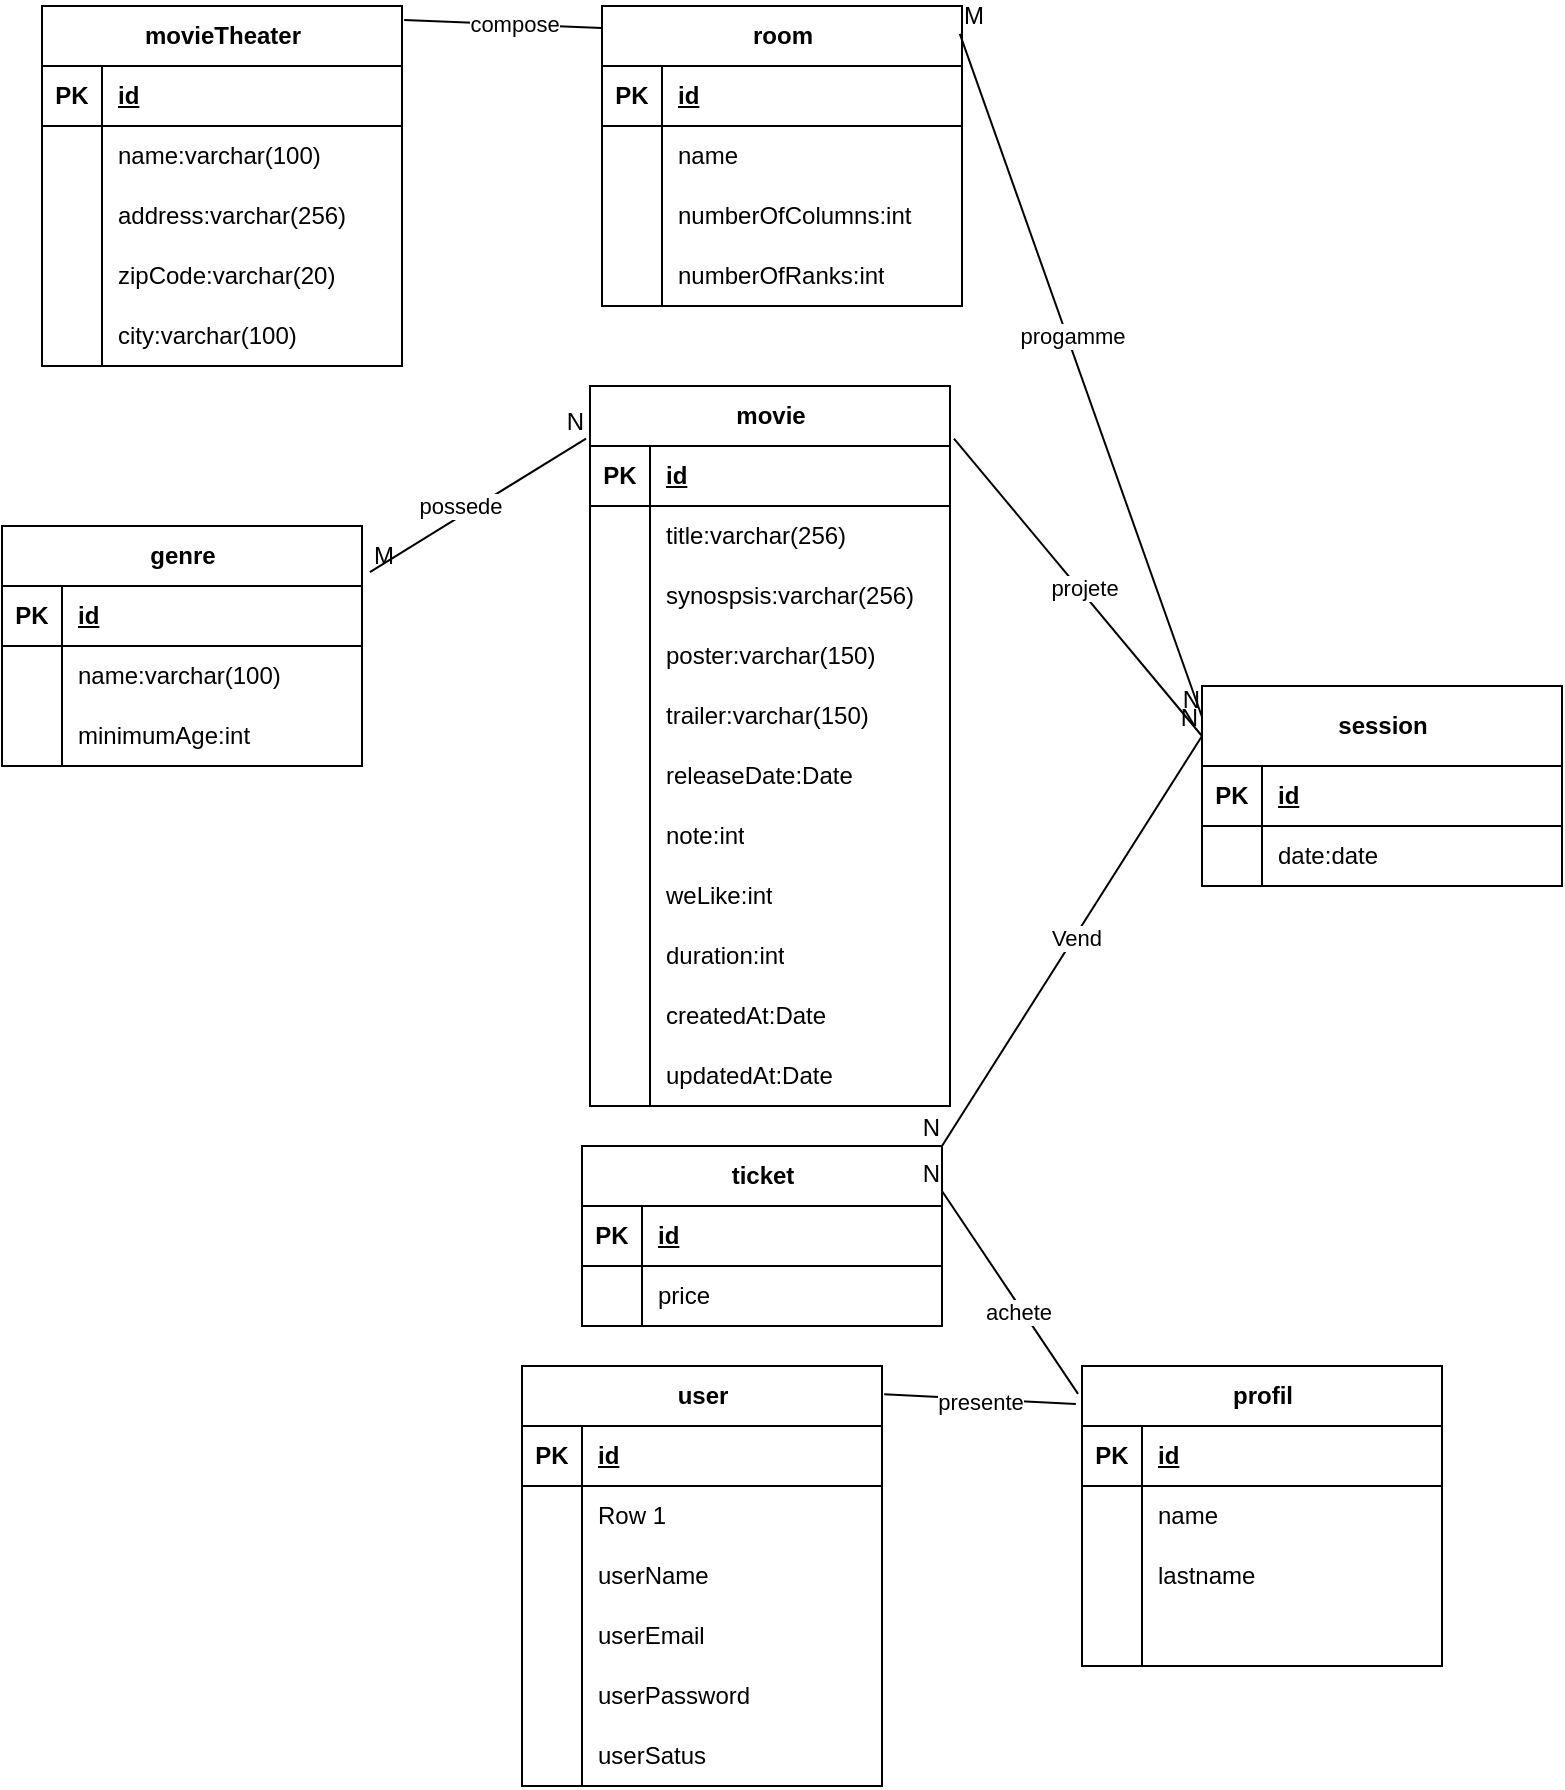 <mxfile version="26.1.1">
  <diagram name="Page-1" id="TmWIu_iMLcx2jG5zVxqu">
    <mxGraphModel dx="1434" dy="746" grid="1" gridSize="10" guides="1" tooltips="1" connect="1" arrows="1" fold="1" page="1" pageScale="1" pageWidth="827" pageHeight="1169" math="0" shadow="0">
      <root>
        <mxCell id="0" />
        <mxCell id="1" parent="0" />
        <mxCell id="Eovo6TeuMwgqBrmvmddt-1" value="movieTheater" style="shape=table;startSize=30;container=1;collapsible=1;childLayout=tableLayout;fixedRows=1;rowLines=0;fontStyle=1;align=center;resizeLast=1;html=1;" parent="1" vertex="1">
          <mxGeometry x="40" y="40" width="180" height="180" as="geometry" />
        </mxCell>
        <mxCell id="Eovo6TeuMwgqBrmvmddt-2" value="" style="shape=tableRow;horizontal=0;startSize=0;swimlaneHead=0;swimlaneBody=0;fillColor=none;collapsible=0;dropTarget=0;points=[[0,0.5],[1,0.5]];portConstraint=eastwest;top=0;left=0;right=0;bottom=1;" parent="Eovo6TeuMwgqBrmvmddt-1" vertex="1">
          <mxGeometry y="30" width="180" height="30" as="geometry" />
        </mxCell>
        <mxCell id="Eovo6TeuMwgqBrmvmddt-3" value="PK" style="shape=partialRectangle;connectable=0;fillColor=none;top=0;left=0;bottom=0;right=0;fontStyle=1;overflow=hidden;whiteSpace=wrap;html=1;" parent="Eovo6TeuMwgqBrmvmddt-2" vertex="1">
          <mxGeometry width="30" height="30" as="geometry">
            <mxRectangle width="30" height="30" as="alternateBounds" />
          </mxGeometry>
        </mxCell>
        <mxCell id="Eovo6TeuMwgqBrmvmddt-4" value="id" style="shape=partialRectangle;connectable=0;fillColor=none;top=0;left=0;bottom=0;right=0;align=left;spacingLeft=6;fontStyle=5;overflow=hidden;whiteSpace=wrap;html=1;" parent="Eovo6TeuMwgqBrmvmddt-2" vertex="1">
          <mxGeometry x="30" width="150" height="30" as="geometry">
            <mxRectangle width="150" height="30" as="alternateBounds" />
          </mxGeometry>
        </mxCell>
        <mxCell id="Eovo6TeuMwgqBrmvmddt-5" value="" style="shape=tableRow;horizontal=0;startSize=0;swimlaneHead=0;swimlaneBody=0;fillColor=none;collapsible=0;dropTarget=0;points=[[0,0.5],[1,0.5]];portConstraint=eastwest;top=0;left=0;right=0;bottom=0;" parent="Eovo6TeuMwgqBrmvmddt-1" vertex="1">
          <mxGeometry y="60" width="180" height="30" as="geometry" />
        </mxCell>
        <mxCell id="Eovo6TeuMwgqBrmvmddt-6" value="" style="shape=partialRectangle;connectable=0;fillColor=none;top=0;left=0;bottom=0;right=0;editable=1;overflow=hidden;whiteSpace=wrap;html=1;" parent="Eovo6TeuMwgqBrmvmddt-5" vertex="1">
          <mxGeometry width="30" height="30" as="geometry">
            <mxRectangle width="30" height="30" as="alternateBounds" />
          </mxGeometry>
        </mxCell>
        <mxCell id="Eovo6TeuMwgqBrmvmddt-7" value="name:varchar(100)" style="shape=partialRectangle;connectable=0;fillColor=none;top=0;left=0;bottom=0;right=0;align=left;spacingLeft=6;overflow=hidden;whiteSpace=wrap;html=1;" parent="Eovo6TeuMwgqBrmvmddt-5" vertex="1">
          <mxGeometry x="30" width="150" height="30" as="geometry">
            <mxRectangle width="150" height="30" as="alternateBounds" />
          </mxGeometry>
        </mxCell>
        <mxCell id="Eovo6TeuMwgqBrmvmddt-8" value="" style="shape=tableRow;horizontal=0;startSize=0;swimlaneHead=0;swimlaneBody=0;fillColor=none;collapsible=0;dropTarget=0;points=[[0,0.5],[1,0.5]];portConstraint=eastwest;top=0;left=0;right=0;bottom=0;" parent="Eovo6TeuMwgqBrmvmddt-1" vertex="1">
          <mxGeometry y="90" width="180" height="30" as="geometry" />
        </mxCell>
        <mxCell id="Eovo6TeuMwgqBrmvmddt-9" value="" style="shape=partialRectangle;connectable=0;fillColor=none;top=0;left=0;bottom=0;right=0;editable=1;overflow=hidden;whiteSpace=wrap;html=1;" parent="Eovo6TeuMwgqBrmvmddt-8" vertex="1">
          <mxGeometry width="30" height="30" as="geometry">
            <mxRectangle width="30" height="30" as="alternateBounds" />
          </mxGeometry>
        </mxCell>
        <mxCell id="Eovo6TeuMwgqBrmvmddt-10" value="address:varchar(256)" style="shape=partialRectangle;connectable=0;fillColor=none;top=0;left=0;bottom=0;right=0;align=left;spacingLeft=6;overflow=hidden;whiteSpace=wrap;html=1;" parent="Eovo6TeuMwgqBrmvmddt-8" vertex="1">
          <mxGeometry x="30" width="150" height="30" as="geometry">
            <mxRectangle width="150" height="30" as="alternateBounds" />
          </mxGeometry>
        </mxCell>
        <mxCell id="Eovo6TeuMwgqBrmvmddt-11" value="" style="shape=tableRow;horizontal=0;startSize=0;swimlaneHead=0;swimlaneBody=0;fillColor=none;collapsible=0;dropTarget=0;points=[[0,0.5],[1,0.5]];portConstraint=eastwest;top=0;left=0;right=0;bottom=0;" parent="Eovo6TeuMwgqBrmvmddt-1" vertex="1">
          <mxGeometry y="120" width="180" height="30" as="geometry" />
        </mxCell>
        <mxCell id="Eovo6TeuMwgqBrmvmddt-12" value="" style="shape=partialRectangle;connectable=0;fillColor=none;top=0;left=0;bottom=0;right=0;editable=1;overflow=hidden;whiteSpace=wrap;html=1;" parent="Eovo6TeuMwgqBrmvmddt-11" vertex="1">
          <mxGeometry width="30" height="30" as="geometry">
            <mxRectangle width="30" height="30" as="alternateBounds" />
          </mxGeometry>
        </mxCell>
        <mxCell id="Eovo6TeuMwgqBrmvmddt-13" value="zipCode:varchar(20)" style="shape=partialRectangle;connectable=0;fillColor=none;top=0;left=0;bottom=0;right=0;align=left;spacingLeft=6;overflow=hidden;whiteSpace=wrap;html=1;" parent="Eovo6TeuMwgqBrmvmddt-11" vertex="1">
          <mxGeometry x="30" width="150" height="30" as="geometry">
            <mxRectangle width="150" height="30" as="alternateBounds" />
          </mxGeometry>
        </mxCell>
        <mxCell id="Eovo6TeuMwgqBrmvmddt-14" style="shape=tableRow;horizontal=0;startSize=0;swimlaneHead=0;swimlaneBody=0;fillColor=none;collapsible=0;dropTarget=0;points=[[0,0.5],[1,0.5]];portConstraint=eastwest;top=0;left=0;right=0;bottom=0;" parent="Eovo6TeuMwgqBrmvmddt-1" vertex="1">
          <mxGeometry y="150" width="180" height="30" as="geometry" />
        </mxCell>
        <mxCell id="Eovo6TeuMwgqBrmvmddt-15" style="shape=partialRectangle;connectable=0;fillColor=none;top=0;left=0;bottom=0;right=0;editable=1;overflow=hidden;whiteSpace=wrap;html=1;" parent="Eovo6TeuMwgqBrmvmddt-14" vertex="1">
          <mxGeometry width="30" height="30" as="geometry">
            <mxRectangle width="30" height="30" as="alternateBounds" />
          </mxGeometry>
        </mxCell>
        <mxCell id="Eovo6TeuMwgqBrmvmddt-16" value="city:varchar(100)" style="shape=partialRectangle;connectable=0;fillColor=none;top=0;left=0;bottom=0;right=0;align=left;spacingLeft=6;overflow=hidden;whiteSpace=wrap;html=1;" parent="Eovo6TeuMwgqBrmvmddt-14" vertex="1">
          <mxGeometry x="30" width="150" height="30" as="geometry">
            <mxRectangle width="150" height="30" as="alternateBounds" />
          </mxGeometry>
        </mxCell>
        <mxCell id="Eovo6TeuMwgqBrmvmddt-17" value="room" style="shape=table;startSize=30;container=1;collapsible=1;childLayout=tableLayout;fixedRows=1;rowLines=0;fontStyle=1;align=center;resizeLast=1;html=1;" parent="1" vertex="1">
          <mxGeometry x="320" y="40" width="180" height="150" as="geometry" />
        </mxCell>
        <mxCell id="Eovo6TeuMwgqBrmvmddt-18" value="" style="shape=tableRow;horizontal=0;startSize=0;swimlaneHead=0;swimlaneBody=0;fillColor=none;collapsible=0;dropTarget=0;points=[[0,0.5],[1,0.5]];portConstraint=eastwest;top=0;left=0;right=0;bottom=1;" parent="Eovo6TeuMwgqBrmvmddt-17" vertex="1">
          <mxGeometry y="30" width="180" height="30" as="geometry" />
        </mxCell>
        <mxCell id="Eovo6TeuMwgqBrmvmddt-19" value="PK" style="shape=partialRectangle;connectable=0;fillColor=none;top=0;left=0;bottom=0;right=0;fontStyle=1;overflow=hidden;whiteSpace=wrap;html=1;" parent="Eovo6TeuMwgqBrmvmddt-18" vertex="1">
          <mxGeometry width="30" height="30" as="geometry">
            <mxRectangle width="30" height="30" as="alternateBounds" />
          </mxGeometry>
        </mxCell>
        <mxCell id="Eovo6TeuMwgqBrmvmddt-20" value="id" style="shape=partialRectangle;connectable=0;fillColor=none;top=0;left=0;bottom=0;right=0;align=left;spacingLeft=6;fontStyle=5;overflow=hidden;whiteSpace=wrap;html=1;" parent="Eovo6TeuMwgqBrmvmddt-18" vertex="1">
          <mxGeometry x="30" width="150" height="30" as="geometry">
            <mxRectangle width="150" height="30" as="alternateBounds" />
          </mxGeometry>
        </mxCell>
        <mxCell id="Eovo6TeuMwgqBrmvmddt-21" value="" style="shape=tableRow;horizontal=0;startSize=0;swimlaneHead=0;swimlaneBody=0;fillColor=none;collapsible=0;dropTarget=0;points=[[0,0.5],[1,0.5]];portConstraint=eastwest;top=0;left=0;right=0;bottom=0;" parent="Eovo6TeuMwgqBrmvmddt-17" vertex="1">
          <mxGeometry y="60" width="180" height="30" as="geometry" />
        </mxCell>
        <mxCell id="Eovo6TeuMwgqBrmvmddt-22" value="" style="shape=partialRectangle;connectable=0;fillColor=none;top=0;left=0;bottom=0;right=0;editable=1;overflow=hidden;whiteSpace=wrap;html=1;" parent="Eovo6TeuMwgqBrmvmddt-21" vertex="1">
          <mxGeometry width="30" height="30" as="geometry">
            <mxRectangle width="30" height="30" as="alternateBounds" />
          </mxGeometry>
        </mxCell>
        <mxCell id="Eovo6TeuMwgqBrmvmddt-23" value="name" style="shape=partialRectangle;connectable=0;fillColor=none;top=0;left=0;bottom=0;right=0;align=left;spacingLeft=6;overflow=hidden;whiteSpace=wrap;html=1;" parent="Eovo6TeuMwgqBrmvmddt-21" vertex="1">
          <mxGeometry x="30" width="150" height="30" as="geometry">
            <mxRectangle width="150" height="30" as="alternateBounds" />
          </mxGeometry>
        </mxCell>
        <mxCell id="Eovo6TeuMwgqBrmvmddt-24" value="" style="shape=tableRow;horizontal=0;startSize=0;swimlaneHead=0;swimlaneBody=0;fillColor=none;collapsible=0;dropTarget=0;points=[[0,0.5],[1,0.5]];portConstraint=eastwest;top=0;left=0;right=0;bottom=0;" parent="Eovo6TeuMwgqBrmvmddt-17" vertex="1">
          <mxGeometry y="90" width="180" height="30" as="geometry" />
        </mxCell>
        <mxCell id="Eovo6TeuMwgqBrmvmddt-25" value="" style="shape=partialRectangle;connectable=0;fillColor=none;top=0;left=0;bottom=0;right=0;editable=1;overflow=hidden;whiteSpace=wrap;html=1;" parent="Eovo6TeuMwgqBrmvmddt-24" vertex="1">
          <mxGeometry width="30" height="30" as="geometry">
            <mxRectangle width="30" height="30" as="alternateBounds" />
          </mxGeometry>
        </mxCell>
        <mxCell id="Eovo6TeuMwgqBrmvmddt-26" value="numberOfColumns:int" style="shape=partialRectangle;connectable=0;fillColor=none;top=0;left=0;bottom=0;right=0;align=left;spacingLeft=6;overflow=hidden;whiteSpace=wrap;html=1;" parent="Eovo6TeuMwgqBrmvmddt-24" vertex="1">
          <mxGeometry x="30" width="150" height="30" as="geometry">
            <mxRectangle width="150" height="30" as="alternateBounds" />
          </mxGeometry>
        </mxCell>
        <mxCell id="Eovo6TeuMwgqBrmvmddt-27" value="" style="shape=tableRow;horizontal=0;startSize=0;swimlaneHead=0;swimlaneBody=0;fillColor=none;collapsible=0;dropTarget=0;points=[[0,0.5],[1,0.5]];portConstraint=eastwest;top=0;left=0;right=0;bottom=0;" parent="Eovo6TeuMwgqBrmvmddt-17" vertex="1">
          <mxGeometry y="120" width="180" height="30" as="geometry" />
        </mxCell>
        <mxCell id="Eovo6TeuMwgqBrmvmddt-28" value="" style="shape=partialRectangle;connectable=0;fillColor=none;top=0;left=0;bottom=0;right=0;editable=1;overflow=hidden;whiteSpace=wrap;html=1;" parent="Eovo6TeuMwgqBrmvmddt-27" vertex="1">
          <mxGeometry width="30" height="30" as="geometry">
            <mxRectangle width="30" height="30" as="alternateBounds" />
          </mxGeometry>
        </mxCell>
        <mxCell id="Eovo6TeuMwgqBrmvmddt-29" value="numberOfRanks:int" style="shape=partialRectangle;connectable=0;fillColor=none;top=0;left=0;bottom=0;right=0;align=left;spacingLeft=6;overflow=hidden;whiteSpace=wrap;html=1;" parent="Eovo6TeuMwgqBrmvmddt-27" vertex="1">
          <mxGeometry x="30" width="150" height="30" as="geometry">
            <mxRectangle width="150" height="30" as="alternateBounds" />
          </mxGeometry>
        </mxCell>
        <mxCell id="Eovo6TeuMwgqBrmvmddt-30" value="" style="endArrow=none;html=1;rounded=0;exitX=1.006;exitY=0.039;exitDx=0;exitDy=0;exitPerimeter=0;entryX=0;entryY=0.073;entryDx=0;entryDy=0;entryPerimeter=0;" parent="1" source="Eovo6TeuMwgqBrmvmddt-1" target="Eovo6TeuMwgqBrmvmddt-17" edge="1">
          <mxGeometry relative="1" as="geometry">
            <mxPoint x="260" y="110" as="sourcePoint" />
            <mxPoint x="420" y="110" as="targetPoint" />
          </mxGeometry>
        </mxCell>
        <mxCell id="Eovo6TeuMwgqBrmvmddt-104" value="compose" style="edgeLabel;html=1;align=center;verticalAlign=middle;resizable=0;points=[];" parent="Eovo6TeuMwgqBrmvmddt-30" vertex="1" connectable="0">
          <mxGeometry x="0.11" relative="1" as="geometry">
            <mxPoint as="offset" />
          </mxGeometry>
        </mxCell>
        <mxCell id="Eovo6TeuMwgqBrmvmddt-31" value="session" style="shape=table;startSize=40;container=1;collapsible=1;childLayout=tableLayout;fixedRows=1;rowLines=0;fontStyle=1;align=center;resizeLast=1;html=1;" parent="1" vertex="1">
          <mxGeometry x="620" y="380" width="180" height="100" as="geometry" />
        </mxCell>
        <mxCell id="Eovo6TeuMwgqBrmvmddt-32" value="" style="shape=tableRow;horizontal=0;startSize=0;swimlaneHead=0;swimlaneBody=0;fillColor=none;collapsible=0;dropTarget=0;points=[[0,0.5],[1,0.5]];portConstraint=eastwest;top=0;left=0;right=0;bottom=1;" parent="Eovo6TeuMwgqBrmvmddt-31" vertex="1">
          <mxGeometry y="40" width="180" height="30" as="geometry" />
        </mxCell>
        <mxCell id="Eovo6TeuMwgqBrmvmddt-33" value="PK" style="shape=partialRectangle;connectable=0;fillColor=none;top=0;left=0;bottom=0;right=0;fontStyle=1;overflow=hidden;whiteSpace=wrap;html=1;" parent="Eovo6TeuMwgqBrmvmddt-32" vertex="1">
          <mxGeometry width="30" height="30" as="geometry">
            <mxRectangle width="30" height="30" as="alternateBounds" />
          </mxGeometry>
        </mxCell>
        <mxCell id="Eovo6TeuMwgqBrmvmddt-34" value="id" style="shape=partialRectangle;connectable=0;fillColor=none;top=0;left=0;bottom=0;right=0;align=left;spacingLeft=6;fontStyle=5;overflow=hidden;whiteSpace=wrap;html=1;" parent="Eovo6TeuMwgqBrmvmddt-32" vertex="1">
          <mxGeometry x="30" width="150" height="30" as="geometry">
            <mxRectangle width="150" height="30" as="alternateBounds" />
          </mxGeometry>
        </mxCell>
        <mxCell id="Eovo6TeuMwgqBrmvmddt-35" value="" style="shape=tableRow;horizontal=0;startSize=0;swimlaneHead=0;swimlaneBody=0;fillColor=none;collapsible=0;dropTarget=0;points=[[0,0.5],[1,0.5]];portConstraint=eastwest;top=0;left=0;right=0;bottom=0;" parent="Eovo6TeuMwgqBrmvmddt-31" vertex="1">
          <mxGeometry y="70" width="180" height="30" as="geometry" />
        </mxCell>
        <mxCell id="Eovo6TeuMwgqBrmvmddt-36" value="" style="shape=partialRectangle;connectable=0;fillColor=none;top=0;left=0;bottom=0;right=0;editable=1;overflow=hidden;whiteSpace=wrap;html=1;" parent="Eovo6TeuMwgqBrmvmddt-35" vertex="1">
          <mxGeometry width="30" height="30" as="geometry">
            <mxRectangle width="30" height="30" as="alternateBounds" />
          </mxGeometry>
        </mxCell>
        <mxCell id="Eovo6TeuMwgqBrmvmddt-37" value="date:date" style="shape=partialRectangle;connectable=0;fillColor=none;top=0;left=0;bottom=0;right=0;align=left;spacingLeft=6;overflow=hidden;whiteSpace=wrap;html=1;" parent="Eovo6TeuMwgqBrmvmddt-35" vertex="1">
          <mxGeometry x="30" width="150" height="30" as="geometry">
            <mxRectangle width="150" height="30" as="alternateBounds" />
          </mxGeometry>
        </mxCell>
        <mxCell id="Eovo6TeuMwgqBrmvmddt-47" value="" style="endArrow=none;html=1;rounded=0;exitX=0.994;exitY=0.093;exitDx=0;exitDy=0;exitPerimeter=0;entryX=0;entryY=0.155;entryDx=0;entryDy=0;entryPerimeter=0;" parent="1" source="Eovo6TeuMwgqBrmvmddt-17" target="Eovo6TeuMwgqBrmvmddt-31" edge="1">
          <mxGeometry relative="1" as="geometry">
            <mxPoint x="320" y="350" as="sourcePoint" />
            <mxPoint x="480" y="350" as="targetPoint" />
          </mxGeometry>
        </mxCell>
        <mxCell id="Eovo6TeuMwgqBrmvmddt-48" value="M" style="resizable=0;html=1;whiteSpace=wrap;align=left;verticalAlign=bottom;" parent="Eovo6TeuMwgqBrmvmddt-47" connectable="0" vertex="1">
          <mxGeometry x="-1" relative="1" as="geometry" />
        </mxCell>
        <mxCell id="Eovo6TeuMwgqBrmvmddt-49" value="N" style="resizable=0;html=1;whiteSpace=wrap;align=right;verticalAlign=bottom;" parent="Eovo6TeuMwgqBrmvmddt-47" connectable="0" vertex="1">
          <mxGeometry x="1" relative="1" as="geometry" />
        </mxCell>
        <mxCell id="Eovo6TeuMwgqBrmvmddt-105" value="progamme" style="edgeLabel;html=1;align=center;verticalAlign=middle;resizable=0;points=[];" parent="Eovo6TeuMwgqBrmvmddt-47" vertex="1" connectable="0">
          <mxGeometry x="-0.113" y="2" relative="1" as="geometry">
            <mxPoint as="offset" />
          </mxGeometry>
        </mxCell>
        <mxCell id="Eovo6TeuMwgqBrmvmddt-50" value="genre" style="shape=table;startSize=30;container=1;collapsible=1;childLayout=tableLayout;fixedRows=1;rowLines=0;fontStyle=1;align=center;resizeLast=1;html=1;" parent="1" vertex="1">
          <mxGeometry x="20" y="300" width="180" height="120" as="geometry" />
        </mxCell>
        <mxCell id="Eovo6TeuMwgqBrmvmddt-51" value="" style="shape=tableRow;horizontal=0;startSize=0;swimlaneHead=0;swimlaneBody=0;fillColor=none;collapsible=0;dropTarget=0;points=[[0,0.5],[1,0.5]];portConstraint=eastwest;top=0;left=0;right=0;bottom=1;" parent="Eovo6TeuMwgqBrmvmddt-50" vertex="1">
          <mxGeometry y="30" width="180" height="30" as="geometry" />
        </mxCell>
        <mxCell id="Eovo6TeuMwgqBrmvmddt-52" value="PK" style="shape=partialRectangle;connectable=0;fillColor=none;top=0;left=0;bottom=0;right=0;fontStyle=1;overflow=hidden;whiteSpace=wrap;html=1;" parent="Eovo6TeuMwgqBrmvmddt-51" vertex="1">
          <mxGeometry width="30" height="30" as="geometry">
            <mxRectangle width="30" height="30" as="alternateBounds" />
          </mxGeometry>
        </mxCell>
        <mxCell id="Eovo6TeuMwgqBrmvmddt-53" value="id" style="shape=partialRectangle;connectable=0;fillColor=none;top=0;left=0;bottom=0;right=0;align=left;spacingLeft=6;fontStyle=5;overflow=hidden;whiteSpace=wrap;html=1;" parent="Eovo6TeuMwgqBrmvmddt-51" vertex="1">
          <mxGeometry x="30" width="150" height="30" as="geometry">
            <mxRectangle width="150" height="30" as="alternateBounds" />
          </mxGeometry>
        </mxCell>
        <mxCell id="Eovo6TeuMwgqBrmvmddt-54" value="" style="shape=tableRow;horizontal=0;startSize=0;swimlaneHead=0;swimlaneBody=0;fillColor=none;collapsible=0;dropTarget=0;points=[[0,0.5],[1,0.5]];portConstraint=eastwest;top=0;left=0;right=0;bottom=0;" parent="Eovo6TeuMwgqBrmvmddt-50" vertex="1">
          <mxGeometry y="60" width="180" height="30" as="geometry" />
        </mxCell>
        <mxCell id="Eovo6TeuMwgqBrmvmddt-55" value="" style="shape=partialRectangle;connectable=0;fillColor=none;top=0;left=0;bottom=0;right=0;editable=1;overflow=hidden;whiteSpace=wrap;html=1;" parent="Eovo6TeuMwgqBrmvmddt-54" vertex="1">
          <mxGeometry width="30" height="30" as="geometry">
            <mxRectangle width="30" height="30" as="alternateBounds" />
          </mxGeometry>
        </mxCell>
        <mxCell id="Eovo6TeuMwgqBrmvmddt-56" value="name:varchar(100)" style="shape=partialRectangle;connectable=0;fillColor=none;top=0;left=0;bottom=0;right=0;align=left;spacingLeft=6;overflow=hidden;whiteSpace=wrap;html=1;" parent="Eovo6TeuMwgqBrmvmddt-54" vertex="1">
          <mxGeometry x="30" width="150" height="30" as="geometry">
            <mxRectangle width="150" height="30" as="alternateBounds" />
          </mxGeometry>
        </mxCell>
        <mxCell id="Eovo6TeuMwgqBrmvmddt-57" value="" style="shape=tableRow;horizontal=0;startSize=0;swimlaneHead=0;swimlaneBody=0;fillColor=none;collapsible=0;dropTarget=0;points=[[0,0.5],[1,0.5]];portConstraint=eastwest;top=0;left=0;right=0;bottom=0;" parent="Eovo6TeuMwgqBrmvmddt-50" vertex="1">
          <mxGeometry y="90" width="180" height="30" as="geometry" />
        </mxCell>
        <mxCell id="Eovo6TeuMwgqBrmvmddt-58" value="" style="shape=partialRectangle;connectable=0;fillColor=none;top=0;left=0;bottom=0;right=0;editable=1;overflow=hidden;whiteSpace=wrap;html=1;" parent="Eovo6TeuMwgqBrmvmddt-57" vertex="1">
          <mxGeometry width="30" height="30" as="geometry">
            <mxRectangle width="30" height="30" as="alternateBounds" />
          </mxGeometry>
        </mxCell>
        <mxCell id="Eovo6TeuMwgqBrmvmddt-59" value="minimumAge:int" style="shape=partialRectangle;connectable=0;fillColor=none;top=0;left=0;bottom=0;right=0;align=left;spacingLeft=6;overflow=hidden;whiteSpace=wrap;html=1;" parent="Eovo6TeuMwgqBrmvmddt-57" vertex="1">
          <mxGeometry x="30" width="150" height="30" as="geometry">
            <mxRectangle width="150" height="30" as="alternateBounds" />
          </mxGeometry>
        </mxCell>
        <mxCell id="Eovo6TeuMwgqBrmvmddt-66" value="movie" style="shape=table;startSize=30;container=1;collapsible=1;childLayout=tableLayout;fixedRows=1;rowLines=0;fontStyle=1;align=center;resizeLast=1;html=1;" parent="1" vertex="1">
          <mxGeometry x="314" y="230" width="180" height="360" as="geometry" />
        </mxCell>
        <mxCell id="Eovo6TeuMwgqBrmvmddt-67" value="" style="shape=tableRow;horizontal=0;startSize=0;swimlaneHead=0;swimlaneBody=0;fillColor=none;collapsible=0;dropTarget=0;points=[[0,0.5],[1,0.5]];portConstraint=eastwest;top=0;left=0;right=0;bottom=1;" parent="Eovo6TeuMwgqBrmvmddt-66" vertex="1">
          <mxGeometry y="30" width="180" height="30" as="geometry" />
        </mxCell>
        <mxCell id="Eovo6TeuMwgqBrmvmddt-68" value="PK" style="shape=partialRectangle;connectable=0;fillColor=none;top=0;left=0;bottom=0;right=0;fontStyle=1;overflow=hidden;whiteSpace=wrap;html=1;" parent="Eovo6TeuMwgqBrmvmddt-67" vertex="1">
          <mxGeometry width="30" height="30" as="geometry">
            <mxRectangle width="30" height="30" as="alternateBounds" />
          </mxGeometry>
        </mxCell>
        <mxCell id="Eovo6TeuMwgqBrmvmddt-69" value="id" style="shape=partialRectangle;connectable=0;fillColor=none;top=0;left=0;bottom=0;right=0;align=left;spacingLeft=6;fontStyle=5;overflow=hidden;whiteSpace=wrap;html=1;" parent="Eovo6TeuMwgqBrmvmddt-67" vertex="1">
          <mxGeometry x="30" width="150" height="30" as="geometry">
            <mxRectangle width="150" height="30" as="alternateBounds" />
          </mxGeometry>
        </mxCell>
        <mxCell id="Eovo6TeuMwgqBrmvmddt-70" value="" style="shape=tableRow;horizontal=0;startSize=0;swimlaneHead=0;swimlaneBody=0;fillColor=none;collapsible=0;dropTarget=0;points=[[0,0.5],[1,0.5]];portConstraint=eastwest;top=0;left=0;right=0;bottom=0;" parent="Eovo6TeuMwgqBrmvmddt-66" vertex="1">
          <mxGeometry y="60" width="180" height="30" as="geometry" />
        </mxCell>
        <mxCell id="Eovo6TeuMwgqBrmvmddt-71" value="" style="shape=partialRectangle;connectable=0;fillColor=none;top=0;left=0;bottom=0;right=0;editable=1;overflow=hidden;whiteSpace=wrap;html=1;" parent="Eovo6TeuMwgqBrmvmddt-70" vertex="1">
          <mxGeometry width="30" height="30" as="geometry">
            <mxRectangle width="30" height="30" as="alternateBounds" />
          </mxGeometry>
        </mxCell>
        <mxCell id="Eovo6TeuMwgqBrmvmddt-72" value="title:varchar(256)" style="shape=partialRectangle;connectable=0;fillColor=none;top=0;left=0;bottom=0;right=0;align=left;spacingLeft=6;overflow=hidden;whiteSpace=wrap;html=1;" parent="Eovo6TeuMwgqBrmvmddt-70" vertex="1">
          <mxGeometry x="30" width="150" height="30" as="geometry">
            <mxRectangle width="150" height="30" as="alternateBounds" />
          </mxGeometry>
        </mxCell>
        <mxCell id="Eovo6TeuMwgqBrmvmddt-73" value="" style="shape=tableRow;horizontal=0;startSize=0;swimlaneHead=0;swimlaneBody=0;fillColor=none;collapsible=0;dropTarget=0;points=[[0,0.5],[1,0.5]];portConstraint=eastwest;top=0;left=0;right=0;bottom=0;" parent="Eovo6TeuMwgqBrmvmddt-66" vertex="1">
          <mxGeometry y="90" width="180" height="30" as="geometry" />
        </mxCell>
        <mxCell id="Eovo6TeuMwgqBrmvmddt-74" value="" style="shape=partialRectangle;connectable=0;fillColor=none;top=0;left=0;bottom=0;right=0;editable=1;overflow=hidden;whiteSpace=wrap;html=1;" parent="Eovo6TeuMwgqBrmvmddt-73" vertex="1">
          <mxGeometry width="30" height="30" as="geometry">
            <mxRectangle width="30" height="30" as="alternateBounds" />
          </mxGeometry>
        </mxCell>
        <mxCell id="Eovo6TeuMwgqBrmvmddt-75" value="synospsis:varchar(256)" style="shape=partialRectangle;connectable=0;fillColor=none;top=0;left=0;bottom=0;right=0;align=left;spacingLeft=6;overflow=hidden;whiteSpace=wrap;html=1;" parent="Eovo6TeuMwgqBrmvmddt-73" vertex="1">
          <mxGeometry x="30" width="150" height="30" as="geometry">
            <mxRectangle width="150" height="30" as="alternateBounds" />
          </mxGeometry>
        </mxCell>
        <mxCell id="Eovo6TeuMwgqBrmvmddt-76" value="" style="shape=tableRow;horizontal=0;startSize=0;swimlaneHead=0;swimlaneBody=0;fillColor=none;collapsible=0;dropTarget=0;points=[[0,0.5],[1,0.5]];portConstraint=eastwest;top=0;left=0;right=0;bottom=0;" parent="Eovo6TeuMwgqBrmvmddt-66" vertex="1">
          <mxGeometry y="120" width="180" height="30" as="geometry" />
        </mxCell>
        <mxCell id="Eovo6TeuMwgqBrmvmddt-77" value="" style="shape=partialRectangle;connectable=0;fillColor=none;top=0;left=0;bottom=0;right=0;editable=1;overflow=hidden;whiteSpace=wrap;html=1;" parent="Eovo6TeuMwgqBrmvmddt-76" vertex="1">
          <mxGeometry width="30" height="30" as="geometry">
            <mxRectangle width="30" height="30" as="alternateBounds" />
          </mxGeometry>
        </mxCell>
        <mxCell id="Eovo6TeuMwgqBrmvmddt-78" value="poster:varchar(150)" style="shape=partialRectangle;connectable=0;fillColor=none;top=0;left=0;bottom=0;right=0;align=left;spacingLeft=6;overflow=hidden;whiteSpace=wrap;html=1;" parent="Eovo6TeuMwgqBrmvmddt-76" vertex="1">
          <mxGeometry x="30" width="150" height="30" as="geometry">
            <mxRectangle width="150" height="30" as="alternateBounds" />
          </mxGeometry>
        </mxCell>
        <mxCell id="Eovo6TeuMwgqBrmvmddt-185" style="shape=tableRow;horizontal=0;startSize=0;swimlaneHead=0;swimlaneBody=0;fillColor=none;collapsible=0;dropTarget=0;points=[[0,0.5],[1,0.5]];portConstraint=eastwest;top=0;left=0;right=0;bottom=0;" parent="Eovo6TeuMwgqBrmvmddt-66" vertex="1">
          <mxGeometry y="150" width="180" height="30" as="geometry" />
        </mxCell>
        <mxCell id="Eovo6TeuMwgqBrmvmddt-186" style="shape=partialRectangle;connectable=0;fillColor=none;top=0;left=0;bottom=0;right=0;editable=1;overflow=hidden;whiteSpace=wrap;html=1;" parent="Eovo6TeuMwgqBrmvmddt-185" vertex="1">
          <mxGeometry width="30" height="30" as="geometry">
            <mxRectangle width="30" height="30" as="alternateBounds" />
          </mxGeometry>
        </mxCell>
        <mxCell id="Eovo6TeuMwgqBrmvmddt-187" value="trailer:varchar(150)" style="shape=partialRectangle;connectable=0;fillColor=none;top=0;left=0;bottom=0;right=0;align=left;spacingLeft=6;overflow=hidden;whiteSpace=wrap;html=1;" parent="Eovo6TeuMwgqBrmvmddt-185" vertex="1">
          <mxGeometry x="30" width="150" height="30" as="geometry">
            <mxRectangle width="150" height="30" as="alternateBounds" />
          </mxGeometry>
        </mxCell>
        <mxCell id="Eovo6TeuMwgqBrmvmddt-188" style="shape=tableRow;horizontal=0;startSize=0;swimlaneHead=0;swimlaneBody=0;fillColor=none;collapsible=0;dropTarget=0;points=[[0,0.5],[1,0.5]];portConstraint=eastwest;top=0;left=0;right=0;bottom=0;" parent="Eovo6TeuMwgqBrmvmddt-66" vertex="1">
          <mxGeometry y="180" width="180" height="30" as="geometry" />
        </mxCell>
        <mxCell id="Eovo6TeuMwgqBrmvmddt-189" style="shape=partialRectangle;connectable=0;fillColor=none;top=0;left=0;bottom=0;right=0;editable=1;overflow=hidden;whiteSpace=wrap;html=1;" parent="Eovo6TeuMwgqBrmvmddt-188" vertex="1">
          <mxGeometry width="30" height="30" as="geometry">
            <mxRectangle width="30" height="30" as="alternateBounds" />
          </mxGeometry>
        </mxCell>
        <mxCell id="Eovo6TeuMwgqBrmvmddt-190" value="releaseDate:Date" style="shape=partialRectangle;connectable=0;fillColor=none;top=0;left=0;bottom=0;right=0;align=left;spacingLeft=6;overflow=hidden;whiteSpace=wrap;html=1;" parent="Eovo6TeuMwgqBrmvmddt-188" vertex="1">
          <mxGeometry x="30" width="150" height="30" as="geometry">
            <mxRectangle width="150" height="30" as="alternateBounds" />
          </mxGeometry>
        </mxCell>
        <mxCell id="Eovo6TeuMwgqBrmvmddt-79" style="shape=tableRow;horizontal=0;startSize=0;swimlaneHead=0;swimlaneBody=0;fillColor=none;collapsible=0;dropTarget=0;points=[[0,0.5],[1,0.5]];portConstraint=eastwest;top=0;left=0;right=0;bottom=0;" parent="Eovo6TeuMwgqBrmvmddt-66" vertex="1">
          <mxGeometry y="210" width="180" height="30" as="geometry" />
        </mxCell>
        <mxCell id="Eovo6TeuMwgqBrmvmddt-80" style="shape=partialRectangle;connectable=0;fillColor=none;top=0;left=0;bottom=0;right=0;editable=1;overflow=hidden;whiteSpace=wrap;html=1;" parent="Eovo6TeuMwgqBrmvmddt-79" vertex="1">
          <mxGeometry width="30" height="30" as="geometry">
            <mxRectangle width="30" height="30" as="alternateBounds" />
          </mxGeometry>
        </mxCell>
        <mxCell id="Eovo6TeuMwgqBrmvmddt-81" value="note:int" style="shape=partialRectangle;connectable=0;fillColor=none;top=0;left=0;bottom=0;right=0;align=left;spacingLeft=6;overflow=hidden;whiteSpace=wrap;html=1;" parent="Eovo6TeuMwgqBrmvmddt-79" vertex="1">
          <mxGeometry x="30" width="150" height="30" as="geometry">
            <mxRectangle width="150" height="30" as="alternateBounds" />
          </mxGeometry>
        </mxCell>
        <mxCell id="Eovo6TeuMwgqBrmvmddt-82" style="shape=tableRow;horizontal=0;startSize=0;swimlaneHead=0;swimlaneBody=0;fillColor=none;collapsible=0;dropTarget=0;points=[[0,0.5],[1,0.5]];portConstraint=eastwest;top=0;left=0;right=0;bottom=0;" parent="Eovo6TeuMwgqBrmvmddt-66" vertex="1">
          <mxGeometry y="240" width="180" height="30" as="geometry" />
        </mxCell>
        <mxCell id="Eovo6TeuMwgqBrmvmddt-83" style="shape=partialRectangle;connectable=0;fillColor=none;top=0;left=0;bottom=0;right=0;editable=1;overflow=hidden;whiteSpace=wrap;html=1;" parent="Eovo6TeuMwgqBrmvmddt-82" vertex="1">
          <mxGeometry width="30" height="30" as="geometry">
            <mxRectangle width="30" height="30" as="alternateBounds" />
          </mxGeometry>
        </mxCell>
        <mxCell id="Eovo6TeuMwgqBrmvmddt-84" value="weLike:int" style="shape=partialRectangle;connectable=0;fillColor=none;top=0;left=0;bottom=0;right=0;align=left;spacingLeft=6;overflow=hidden;whiteSpace=wrap;html=1;" parent="Eovo6TeuMwgqBrmvmddt-82" vertex="1">
          <mxGeometry x="30" width="150" height="30" as="geometry">
            <mxRectangle width="150" height="30" as="alternateBounds" />
          </mxGeometry>
        </mxCell>
        <mxCell id="Eovo6TeuMwgqBrmvmddt-85" style="shape=tableRow;horizontal=0;startSize=0;swimlaneHead=0;swimlaneBody=0;fillColor=none;collapsible=0;dropTarget=0;points=[[0,0.5],[1,0.5]];portConstraint=eastwest;top=0;left=0;right=0;bottom=0;" parent="Eovo6TeuMwgqBrmvmddt-66" vertex="1">
          <mxGeometry y="270" width="180" height="30" as="geometry" />
        </mxCell>
        <mxCell id="Eovo6TeuMwgqBrmvmddt-86" style="shape=partialRectangle;connectable=0;fillColor=none;top=0;left=0;bottom=0;right=0;editable=1;overflow=hidden;whiteSpace=wrap;html=1;" parent="Eovo6TeuMwgqBrmvmddt-85" vertex="1">
          <mxGeometry width="30" height="30" as="geometry">
            <mxRectangle width="30" height="30" as="alternateBounds" />
          </mxGeometry>
        </mxCell>
        <mxCell id="Eovo6TeuMwgqBrmvmddt-87" value="duration:int" style="shape=partialRectangle;connectable=0;fillColor=none;top=0;left=0;bottom=0;right=0;align=left;spacingLeft=6;overflow=hidden;whiteSpace=wrap;html=1;" parent="Eovo6TeuMwgqBrmvmddt-85" vertex="1">
          <mxGeometry x="30" width="150" height="30" as="geometry">
            <mxRectangle width="150" height="30" as="alternateBounds" />
          </mxGeometry>
        </mxCell>
        <mxCell id="Eovo6TeuMwgqBrmvmddt-88" style="shape=tableRow;horizontal=0;startSize=0;swimlaneHead=0;swimlaneBody=0;fillColor=none;collapsible=0;dropTarget=0;points=[[0,0.5],[1,0.5]];portConstraint=eastwest;top=0;left=0;right=0;bottom=0;" parent="Eovo6TeuMwgqBrmvmddt-66" vertex="1">
          <mxGeometry y="300" width="180" height="30" as="geometry" />
        </mxCell>
        <mxCell id="Eovo6TeuMwgqBrmvmddt-89" style="shape=partialRectangle;connectable=0;fillColor=none;top=0;left=0;bottom=0;right=0;editable=1;overflow=hidden;whiteSpace=wrap;html=1;" parent="Eovo6TeuMwgqBrmvmddt-88" vertex="1">
          <mxGeometry width="30" height="30" as="geometry">
            <mxRectangle width="30" height="30" as="alternateBounds" />
          </mxGeometry>
        </mxCell>
        <mxCell id="Eovo6TeuMwgqBrmvmddt-90" value="createdAt:Date" style="shape=partialRectangle;connectable=0;fillColor=none;top=0;left=0;bottom=0;right=0;align=left;spacingLeft=6;overflow=hidden;whiteSpace=wrap;html=1;" parent="Eovo6TeuMwgqBrmvmddt-88" vertex="1">
          <mxGeometry x="30" width="150" height="30" as="geometry">
            <mxRectangle width="150" height="30" as="alternateBounds" />
          </mxGeometry>
        </mxCell>
        <mxCell id="Eovo6TeuMwgqBrmvmddt-91" style="shape=tableRow;horizontal=0;startSize=0;swimlaneHead=0;swimlaneBody=0;fillColor=none;collapsible=0;dropTarget=0;points=[[0,0.5],[1,0.5]];portConstraint=eastwest;top=0;left=0;right=0;bottom=0;" parent="Eovo6TeuMwgqBrmvmddt-66" vertex="1">
          <mxGeometry y="330" width="180" height="30" as="geometry" />
        </mxCell>
        <mxCell id="Eovo6TeuMwgqBrmvmddt-92" style="shape=partialRectangle;connectable=0;fillColor=none;top=0;left=0;bottom=0;right=0;editable=1;overflow=hidden;whiteSpace=wrap;html=1;" parent="Eovo6TeuMwgqBrmvmddt-91" vertex="1">
          <mxGeometry width="30" height="30" as="geometry">
            <mxRectangle width="30" height="30" as="alternateBounds" />
          </mxGeometry>
        </mxCell>
        <mxCell id="Eovo6TeuMwgqBrmvmddt-93" value="updatedAt:Date" style="shape=partialRectangle;connectable=0;fillColor=none;top=0;left=0;bottom=0;right=0;align=left;spacingLeft=6;overflow=hidden;whiteSpace=wrap;html=1;" parent="Eovo6TeuMwgqBrmvmddt-91" vertex="1">
          <mxGeometry x="30" width="150" height="30" as="geometry">
            <mxRectangle width="150" height="30" as="alternateBounds" />
          </mxGeometry>
        </mxCell>
        <mxCell id="Eovo6TeuMwgqBrmvmddt-100" value="" style="endArrow=none;html=1;rounded=0;exitX=1.022;exitY=0.192;exitDx=0;exitDy=0;exitPerimeter=0;entryX=-0.011;entryY=0.073;entryDx=0;entryDy=0;entryPerimeter=0;" parent="1" source="Eovo6TeuMwgqBrmvmddt-50" target="Eovo6TeuMwgqBrmvmddt-66" edge="1">
          <mxGeometry relative="1" as="geometry">
            <mxPoint x="360" y="320" as="sourcePoint" />
            <mxPoint x="490" y="320" as="targetPoint" />
          </mxGeometry>
        </mxCell>
        <mxCell id="Eovo6TeuMwgqBrmvmddt-101" value="M" style="resizable=0;html=1;whiteSpace=wrap;align=left;verticalAlign=bottom;" parent="Eovo6TeuMwgqBrmvmddt-100" connectable="0" vertex="1">
          <mxGeometry x="-1" relative="1" as="geometry" />
        </mxCell>
        <mxCell id="Eovo6TeuMwgqBrmvmddt-102" value="N" style="resizable=0;html=1;whiteSpace=wrap;align=right;verticalAlign=bottom;" parent="Eovo6TeuMwgqBrmvmddt-100" connectable="0" vertex="1">
          <mxGeometry x="1" relative="1" as="geometry" />
        </mxCell>
        <mxCell id="Eovo6TeuMwgqBrmvmddt-103" value="possede" style="edgeLabel;html=1;align=center;verticalAlign=middle;resizable=0;points=[];" parent="Eovo6TeuMwgqBrmvmddt-100" vertex="1" connectable="0">
          <mxGeometry x="-0.532" y="-4" relative="1" as="geometry">
            <mxPoint x="18" y="-21" as="offset" />
          </mxGeometry>
        </mxCell>
        <mxCell id="Eovo6TeuMwgqBrmvmddt-106" value="" style="endArrow=none;html=1;rounded=0;entryX=0;entryY=0.25;entryDx=0;entryDy=0;exitX=1.011;exitY=0.073;exitDx=0;exitDy=0;exitPerimeter=0;" parent="1" source="Eovo6TeuMwgqBrmvmddt-66" target="Eovo6TeuMwgqBrmvmddt-31" edge="1">
          <mxGeometry relative="1" as="geometry">
            <mxPoint x="360" y="320" as="sourcePoint" />
            <mxPoint x="520" y="320" as="targetPoint" />
          </mxGeometry>
        </mxCell>
        <mxCell id="Eovo6TeuMwgqBrmvmddt-107" value="N" style="resizable=0;html=1;whiteSpace=wrap;align=right;verticalAlign=bottom;" parent="Eovo6TeuMwgqBrmvmddt-106" connectable="0" vertex="1">
          <mxGeometry x="1" relative="1" as="geometry" />
        </mxCell>
        <mxCell id="Eovo6TeuMwgqBrmvmddt-108" value="projete" style="edgeLabel;html=1;align=center;verticalAlign=middle;resizable=0;points=[];" parent="Eovo6TeuMwgqBrmvmddt-106" vertex="1" connectable="0">
          <mxGeometry x="0.012" y="2" relative="1" as="geometry">
            <mxPoint as="offset" />
          </mxGeometry>
        </mxCell>
        <mxCell id="Eovo6TeuMwgqBrmvmddt-113" value="ticket" style="shape=table;startSize=30;container=1;collapsible=1;childLayout=tableLayout;fixedRows=1;rowLines=0;fontStyle=1;align=center;resizeLast=1;html=1;" parent="1" vertex="1">
          <mxGeometry x="310" y="610" width="180" height="90" as="geometry" />
        </mxCell>
        <mxCell id="Eovo6TeuMwgqBrmvmddt-114" value="" style="shape=tableRow;horizontal=0;startSize=0;swimlaneHead=0;swimlaneBody=0;fillColor=none;collapsible=0;dropTarget=0;points=[[0,0.5],[1,0.5]];portConstraint=eastwest;top=0;left=0;right=0;bottom=1;" parent="Eovo6TeuMwgqBrmvmddt-113" vertex="1">
          <mxGeometry y="30" width="180" height="30" as="geometry" />
        </mxCell>
        <mxCell id="Eovo6TeuMwgqBrmvmddt-115" value="PK" style="shape=partialRectangle;connectable=0;fillColor=none;top=0;left=0;bottom=0;right=0;fontStyle=1;overflow=hidden;whiteSpace=wrap;html=1;" parent="Eovo6TeuMwgqBrmvmddt-114" vertex="1">
          <mxGeometry width="30" height="30" as="geometry">
            <mxRectangle width="30" height="30" as="alternateBounds" />
          </mxGeometry>
        </mxCell>
        <mxCell id="Eovo6TeuMwgqBrmvmddt-116" value="id" style="shape=partialRectangle;connectable=0;fillColor=none;top=0;left=0;bottom=0;right=0;align=left;spacingLeft=6;fontStyle=5;overflow=hidden;whiteSpace=wrap;html=1;" parent="Eovo6TeuMwgqBrmvmddt-114" vertex="1">
          <mxGeometry x="30" width="150" height="30" as="geometry">
            <mxRectangle width="150" height="30" as="alternateBounds" />
          </mxGeometry>
        </mxCell>
        <mxCell id="Eovo6TeuMwgqBrmvmddt-117" value="" style="shape=tableRow;horizontal=0;startSize=0;swimlaneHead=0;swimlaneBody=0;fillColor=none;collapsible=0;dropTarget=0;points=[[0,0.5],[1,0.5]];portConstraint=eastwest;top=0;left=0;right=0;bottom=0;" parent="Eovo6TeuMwgqBrmvmddt-113" vertex="1">
          <mxGeometry y="60" width="180" height="30" as="geometry" />
        </mxCell>
        <mxCell id="Eovo6TeuMwgqBrmvmddt-118" value="" style="shape=partialRectangle;connectable=0;fillColor=none;top=0;left=0;bottom=0;right=0;editable=1;overflow=hidden;whiteSpace=wrap;html=1;" parent="Eovo6TeuMwgqBrmvmddt-117" vertex="1">
          <mxGeometry width="30" height="30" as="geometry">
            <mxRectangle width="30" height="30" as="alternateBounds" />
          </mxGeometry>
        </mxCell>
        <mxCell id="Eovo6TeuMwgqBrmvmddt-119" value="price" style="shape=partialRectangle;connectable=0;fillColor=none;top=0;left=0;bottom=0;right=0;align=left;spacingLeft=6;overflow=hidden;whiteSpace=wrap;html=1;" parent="Eovo6TeuMwgqBrmvmddt-117" vertex="1">
          <mxGeometry x="30" width="150" height="30" as="geometry">
            <mxRectangle width="150" height="30" as="alternateBounds" />
          </mxGeometry>
        </mxCell>
        <mxCell id="Eovo6TeuMwgqBrmvmddt-142" value="" style="endArrow=none;html=1;rounded=0;entryX=1;entryY=0;entryDx=0;entryDy=0;exitX=0;exitY=0.25;exitDx=0;exitDy=0;" parent="1" source="Eovo6TeuMwgqBrmvmddt-31" target="Eovo6TeuMwgqBrmvmddt-113" edge="1">
          <mxGeometry relative="1" as="geometry">
            <mxPoint x="500" y="410" as="sourcePoint" />
            <mxPoint x="660" y="410" as="targetPoint" />
          </mxGeometry>
        </mxCell>
        <mxCell id="Eovo6TeuMwgqBrmvmddt-143" value="N" style="resizable=0;html=1;whiteSpace=wrap;align=right;verticalAlign=bottom;" parent="Eovo6TeuMwgqBrmvmddt-142" connectable="0" vertex="1">
          <mxGeometry x="1" relative="1" as="geometry" />
        </mxCell>
        <mxCell id="Eovo6TeuMwgqBrmvmddt-161" value="Vend" style="edgeLabel;html=1;align=center;verticalAlign=middle;resizable=0;points=[];" parent="Eovo6TeuMwgqBrmvmddt-142" vertex="1" connectable="0">
          <mxGeometry x="-0.018" y="1" relative="1" as="geometry">
            <mxPoint as="offset" />
          </mxGeometry>
        </mxCell>
        <mxCell id="Eovo6TeuMwgqBrmvmddt-144" value="profil" style="shape=table;startSize=30;container=1;collapsible=1;childLayout=tableLayout;fixedRows=1;rowLines=0;fontStyle=1;align=center;resizeLast=1;html=1;" parent="1" vertex="1">
          <mxGeometry x="560" y="720" width="180" height="150" as="geometry" />
        </mxCell>
        <mxCell id="Eovo6TeuMwgqBrmvmddt-145" value="" style="shape=tableRow;horizontal=0;startSize=0;swimlaneHead=0;swimlaneBody=0;fillColor=none;collapsible=0;dropTarget=0;points=[[0,0.5],[1,0.5]];portConstraint=eastwest;top=0;left=0;right=0;bottom=1;" parent="Eovo6TeuMwgqBrmvmddt-144" vertex="1">
          <mxGeometry y="30" width="180" height="30" as="geometry" />
        </mxCell>
        <mxCell id="Eovo6TeuMwgqBrmvmddt-146" value="PK" style="shape=partialRectangle;connectable=0;fillColor=none;top=0;left=0;bottom=0;right=0;fontStyle=1;overflow=hidden;whiteSpace=wrap;html=1;" parent="Eovo6TeuMwgqBrmvmddt-145" vertex="1">
          <mxGeometry width="30" height="30" as="geometry">
            <mxRectangle width="30" height="30" as="alternateBounds" />
          </mxGeometry>
        </mxCell>
        <mxCell id="Eovo6TeuMwgqBrmvmddt-147" value="id" style="shape=partialRectangle;connectable=0;fillColor=none;top=0;left=0;bottom=0;right=0;align=left;spacingLeft=6;fontStyle=5;overflow=hidden;whiteSpace=wrap;html=1;" parent="Eovo6TeuMwgqBrmvmddt-145" vertex="1">
          <mxGeometry x="30" width="150" height="30" as="geometry">
            <mxRectangle width="150" height="30" as="alternateBounds" />
          </mxGeometry>
        </mxCell>
        <mxCell id="Eovo6TeuMwgqBrmvmddt-148" value="" style="shape=tableRow;horizontal=0;startSize=0;swimlaneHead=0;swimlaneBody=0;fillColor=none;collapsible=0;dropTarget=0;points=[[0,0.5],[1,0.5]];portConstraint=eastwest;top=0;left=0;right=0;bottom=0;" parent="Eovo6TeuMwgqBrmvmddt-144" vertex="1">
          <mxGeometry y="60" width="180" height="30" as="geometry" />
        </mxCell>
        <mxCell id="Eovo6TeuMwgqBrmvmddt-149" value="" style="shape=partialRectangle;connectable=0;fillColor=none;top=0;left=0;bottom=0;right=0;editable=1;overflow=hidden;whiteSpace=wrap;html=1;" parent="Eovo6TeuMwgqBrmvmddt-148" vertex="1">
          <mxGeometry width="30" height="30" as="geometry">
            <mxRectangle width="30" height="30" as="alternateBounds" />
          </mxGeometry>
        </mxCell>
        <mxCell id="Eovo6TeuMwgqBrmvmddt-150" value="name" style="shape=partialRectangle;connectable=0;fillColor=none;top=0;left=0;bottom=0;right=0;align=left;spacingLeft=6;overflow=hidden;whiteSpace=wrap;html=1;" parent="Eovo6TeuMwgqBrmvmddt-148" vertex="1">
          <mxGeometry x="30" width="150" height="30" as="geometry">
            <mxRectangle width="150" height="30" as="alternateBounds" />
          </mxGeometry>
        </mxCell>
        <mxCell id="Eovo6TeuMwgqBrmvmddt-151" value="" style="shape=tableRow;horizontal=0;startSize=0;swimlaneHead=0;swimlaneBody=0;fillColor=none;collapsible=0;dropTarget=0;points=[[0,0.5],[1,0.5]];portConstraint=eastwest;top=0;left=0;right=0;bottom=0;" parent="Eovo6TeuMwgqBrmvmddt-144" vertex="1">
          <mxGeometry y="90" width="180" height="30" as="geometry" />
        </mxCell>
        <mxCell id="Eovo6TeuMwgqBrmvmddt-152" value="" style="shape=partialRectangle;connectable=0;fillColor=none;top=0;left=0;bottom=0;right=0;editable=1;overflow=hidden;whiteSpace=wrap;html=1;" parent="Eovo6TeuMwgqBrmvmddt-151" vertex="1">
          <mxGeometry width="30" height="30" as="geometry">
            <mxRectangle width="30" height="30" as="alternateBounds" />
          </mxGeometry>
        </mxCell>
        <mxCell id="Eovo6TeuMwgqBrmvmddt-153" value="lastname" style="shape=partialRectangle;connectable=0;fillColor=none;top=0;left=0;bottom=0;right=0;align=left;spacingLeft=6;overflow=hidden;whiteSpace=wrap;html=1;" parent="Eovo6TeuMwgqBrmvmddt-151" vertex="1">
          <mxGeometry x="30" width="150" height="30" as="geometry">
            <mxRectangle width="150" height="30" as="alternateBounds" />
          </mxGeometry>
        </mxCell>
        <mxCell id="Eovo6TeuMwgqBrmvmddt-154" value="" style="shape=tableRow;horizontal=0;startSize=0;swimlaneHead=0;swimlaneBody=0;fillColor=none;collapsible=0;dropTarget=0;points=[[0,0.5],[1,0.5]];portConstraint=eastwest;top=0;left=0;right=0;bottom=0;" parent="Eovo6TeuMwgqBrmvmddt-144" vertex="1">
          <mxGeometry y="120" width="180" height="30" as="geometry" />
        </mxCell>
        <mxCell id="Eovo6TeuMwgqBrmvmddt-155" value="" style="shape=partialRectangle;connectable=0;fillColor=none;top=0;left=0;bottom=0;right=0;editable=1;overflow=hidden;whiteSpace=wrap;html=1;" parent="Eovo6TeuMwgqBrmvmddt-154" vertex="1">
          <mxGeometry width="30" height="30" as="geometry">
            <mxRectangle width="30" height="30" as="alternateBounds" />
          </mxGeometry>
        </mxCell>
        <mxCell id="Eovo6TeuMwgqBrmvmddt-156" value="" style="shape=partialRectangle;connectable=0;fillColor=none;top=0;left=0;bottom=0;right=0;align=left;spacingLeft=6;overflow=hidden;whiteSpace=wrap;html=1;" parent="Eovo6TeuMwgqBrmvmddt-154" vertex="1">
          <mxGeometry x="30" width="150" height="30" as="geometry">
            <mxRectangle width="150" height="30" as="alternateBounds" />
          </mxGeometry>
        </mxCell>
        <mxCell id="Eovo6TeuMwgqBrmvmddt-159" value="" style="endArrow=none;html=1;rounded=0;entryX=1;entryY=0.25;entryDx=0;entryDy=0;exitX=-0.011;exitY=0.093;exitDx=0;exitDy=0;exitPerimeter=0;" parent="1" source="Eovo6TeuMwgqBrmvmddt-144" target="Eovo6TeuMwgqBrmvmddt-113" edge="1">
          <mxGeometry relative="1" as="geometry">
            <mxPoint x="500" y="410" as="sourcePoint" />
            <mxPoint x="660" y="410" as="targetPoint" />
          </mxGeometry>
        </mxCell>
        <mxCell id="Eovo6TeuMwgqBrmvmddt-160" value="N" style="resizable=0;html=1;whiteSpace=wrap;align=right;verticalAlign=bottom;" parent="Eovo6TeuMwgqBrmvmddt-159" connectable="0" vertex="1">
          <mxGeometry x="1" relative="1" as="geometry" />
        </mxCell>
        <mxCell id="Eovo6TeuMwgqBrmvmddt-162" value="achete" style="edgeLabel;html=1;align=center;verticalAlign=middle;resizable=0;points=[];" parent="Eovo6TeuMwgqBrmvmddt-159" vertex="1" connectable="0">
          <mxGeometry x="-0.154" y="2" relative="1" as="geometry">
            <mxPoint as="offset" />
          </mxGeometry>
        </mxCell>
        <mxCell id="Eovo6TeuMwgqBrmvmddt-163" value="user" style="shape=table;startSize=30;container=1;collapsible=1;childLayout=tableLayout;fixedRows=1;rowLines=0;fontStyle=1;align=center;resizeLast=1;html=1;" parent="1" vertex="1">
          <mxGeometry x="280" y="720" width="180" height="210" as="geometry" />
        </mxCell>
        <mxCell id="Eovo6TeuMwgqBrmvmddt-164" value="" style="shape=tableRow;horizontal=0;startSize=0;swimlaneHead=0;swimlaneBody=0;fillColor=none;collapsible=0;dropTarget=0;points=[[0,0.5],[1,0.5]];portConstraint=eastwest;top=0;left=0;right=0;bottom=1;" parent="Eovo6TeuMwgqBrmvmddt-163" vertex="1">
          <mxGeometry y="30" width="180" height="30" as="geometry" />
        </mxCell>
        <mxCell id="Eovo6TeuMwgqBrmvmddt-165" value="PK" style="shape=partialRectangle;connectable=0;fillColor=none;top=0;left=0;bottom=0;right=0;fontStyle=1;overflow=hidden;whiteSpace=wrap;html=1;" parent="Eovo6TeuMwgqBrmvmddt-164" vertex="1">
          <mxGeometry width="30" height="30" as="geometry">
            <mxRectangle width="30" height="30" as="alternateBounds" />
          </mxGeometry>
        </mxCell>
        <mxCell id="Eovo6TeuMwgqBrmvmddt-166" value="id" style="shape=partialRectangle;connectable=0;fillColor=none;top=0;left=0;bottom=0;right=0;align=left;spacingLeft=6;fontStyle=5;overflow=hidden;whiteSpace=wrap;html=1;" parent="Eovo6TeuMwgqBrmvmddt-164" vertex="1">
          <mxGeometry x="30" width="150" height="30" as="geometry">
            <mxRectangle width="150" height="30" as="alternateBounds" />
          </mxGeometry>
        </mxCell>
        <mxCell id="Eovo6TeuMwgqBrmvmddt-167" value="" style="shape=tableRow;horizontal=0;startSize=0;swimlaneHead=0;swimlaneBody=0;fillColor=none;collapsible=0;dropTarget=0;points=[[0,0.5],[1,0.5]];portConstraint=eastwest;top=0;left=0;right=0;bottom=0;" parent="Eovo6TeuMwgqBrmvmddt-163" vertex="1">
          <mxGeometry y="60" width="180" height="30" as="geometry" />
        </mxCell>
        <mxCell id="Eovo6TeuMwgqBrmvmddt-168" value="" style="shape=partialRectangle;connectable=0;fillColor=none;top=0;left=0;bottom=0;right=0;editable=1;overflow=hidden;whiteSpace=wrap;html=1;" parent="Eovo6TeuMwgqBrmvmddt-167" vertex="1">
          <mxGeometry width="30" height="30" as="geometry">
            <mxRectangle width="30" height="30" as="alternateBounds" />
          </mxGeometry>
        </mxCell>
        <mxCell id="Eovo6TeuMwgqBrmvmddt-169" value="Row 1" style="shape=partialRectangle;connectable=0;fillColor=none;top=0;left=0;bottom=0;right=0;align=left;spacingLeft=6;overflow=hidden;whiteSpace=wrap;html=1;" parent="Eovo6TeuMwgqBrmvmddt-167" vertex="1">
          <mxGeometry x="30" width="150" height="30" as="geometry">
            <mxRectangle width="150" height="30" as="alternateBounds" />
          </mxGeometry>
        </mxCell>
        <mxCell id="Eovo6TeuMwgqBrmvmddt-170" value="" style="shape=tableRow;horizontal=0;startSize=0;swimlaneHead=0;swimlaneBody=0;fillColor=none;collapsible=0;dropTarget=0;points=[[0,0.5],[1,0.5]];portConstraint=eastwest;top=0;left=0;right=0;bottom=0;" parent="Eovo6TeuMwgqBrmvmddt-163" vertex="1">
          <mxGeometry y="90" width="180" height="30" as="geometry" />
        </mxCell>
        <mxCell id="Eovo6TeuMwgqBrmvmddt-171" value="" style="shape=partialRectangle;connectable=0;fillColor=none;top=0;left=0;bottom=0;right=0;editable=1;overflow=hidden;whiteSpace=wrap;html=1;" parent="Eovo6TeuMwgqBrmvmddt-170" vertex="1">
          <mxGeometry width="30" height="30" as="geometry">
            <mxRectangle width="30" height="30" as="alternateBounds" />
          </mxGeometry>
        </mxCell>
        <mxCell id="Eovo6TeuMwgqBrmvmddt-172" value="userName" style="shape=partialRectangle;connectable=0;fillColor=none;top=0;left=0;bottom=0;right=0;align=left;spacingLeft=6;overflow=hidden;whiteSpace=wrap;html=1;" parent="Eovo6TeuMwgqBrmvmddt-170" vertex="1">
          <mxGeometry x="30" width="150" height="30" as="geometry">
            <mxRectangle width="150" height="30" as="alternateBounds" />
          </mxGeometry>
        </mxCell>
        <mxCell id="Eovo6TeuMwgqBrmvmddt-173" value="" style="shape=tableRow;horizontal=0;startSize=0;swimlaneHead=0;swimlaneBody=0;fillColor=none;collapsible=0;dropTarget=0;points=[[0,0.5],[1,0.5]];portConstraint=eastwest;top=0;left=0;right=0;bottom=0;" parent="Eovo6TeuMwgqBrmvmddt-163" vertex="1">
          <mxGeometry y="120" width="180" height="30" as="geometry" />
        </mxCell>
        <mxCell id="Eovo6TeuMwgqBrmvmddt-174" value="" style="shape=partialRectangle;connectable=0;fillColor=none;top=0;left=0;bottom=0;right=0;editable=1;overflow=hidden;whiteSpace=wrap;html=1;" parent="Eovo6TeuMwgqBrmvmddt-173" vertex="1">
          <mxGeometry width="30" height="30" as="geometry">
            <mxRectangle width="30" height="30" as="alternateBounds" />
          </mxGeometry>
        </mxCell>
        <mxCell id="Eovo6TeuMwgqBrmvmddt-175" value="userEmail" style="shape=partialRectangle;connectable=0;fillColor=none;top=0;left=0;bottom=0;right=0;align=left;spacingLeft=6;overflow=hidden;whiteSpace=wrap;html=1;" parent="Eovo6TeuMwgqBrmvmddt-173" vertex="1">
          <mxGeometry x="30" width="150" height="30" as="geometry">
            <mxRectangle width="150" height="30" as="alternateBounds" />
          </mxGeometry>
        </mxCell>
        <mxCell id="Eovo6TeuMwgqBrmvmddt-176" style="shape=tableRow;horizontal=0;startSize=0;swimlaneHead=0;swimlaneBody=0;fillColor=none;collapsible=0;dropTarget=0;points=[[0,0.5],[1,0.5]];portConstraint=eastwest;top=0;left=0;right=0;bottom=0;" parent="Eovo6TeuMwgqBrmvmddt-163" vertex="1">
          <mxGeometry y="150" width="180" height="30" as="geometry" />
        </mxCell>
        <mxCell id="Eovo6TeuMwgqBrmvmddt-177" style="shape=partialRectangle;connectable=0;fillColor=none;top=0;left=0;bottom=0;right=0;editable=1;overflow=hidden;whiteSpace=wrap;html=1;" parent="Eovo6TeuMwgqBrmvmddt-176" vertex="1">
          <mxGeometry width="30" height="30" as="geometry">
            <mxRectangle width="30" height="30" as="alternateBounds" />
          </mxGeometry>
        </mxCell>
        <mxCell id="Eovo6TeuMwgqBrmvmddt-178" value="userPassword" style="shape=partialRectangle;connectable=0;fillColor=none;top=0;left=0;bottom=0;right=0;align=left;spacingLeft=6;overflow=hidden;whiteSpace=wrap;html=1;" parent="Eovo6TeuMwgqBrmvmddt-176" vertex="1">
          <mxGeometry x="30" width="150" height="30" as="geometry">
            <mxRectangle width="150" height="30" as="alternateBounds" />
          </mxGeometry>
        </mxCell>
        <mxCell id="Eovo6TeuMwgqBrmvmddt-179" style="shape=tableRow;horizontal=0;startSize=0;swimlaneHead=0;swimlaneBody=0;fillColor=none;collapsible=0;dropTarget=0;points=[[0,0.5],[1,0.5]];portConstraint=eastwest;top=0;left=0;right=0;bottom=0;" parent="Eovo6TeuMwgqBrmvmddt-163" vertex="1">
          <mxGeometry y="180" width="180" height="30" as="geometry" />
        </mxCell>
        <mxCell id="Eovo6TeuMwgqBrmvmddt-180" style="shape=partialRectangle;connectable=0;fillColor=none;top=0;left=0;bottom=0;right=0;editable=1;overflow=hidden;whiteSpace=wrap;html=1;" parent="Eovo6TeuMwgqBrmvmddt-179" vertex="1">
          <mxGeometry width="30" height="30" as="geometry">
            <mxRectangle width="30" height="30" as="alternateBounds" />
          </mxGeometry>
        </mxCell>
        <mxCell id="Eovo6TeuMwgqBrmvmddt-181" value="userSatus" style="shape=partialRectangle;connectable=0;fillColor=none;top=0;left=0;bottom=0;right=0;align=left;spacingLeft=6;overflow=hidden;whiteSpace=wrap;html=1;" parent="Eovo6TeuMwgqBrmvmddt-179" vertex="1">
          <mxGeometry x="30" width="150" height="30" as="geometry">
            <mxRectangle width="150" height="30" as="alternateBounds" />
          </mxGeometry>
        </mxCell>
        <mxCell id="Eovo6TeuMwgqBrmvmddt-183" value="" style="endArrow=none;html=1;rounded=0;exitX=1.006;exitY=0.067;exitDx=0;exitDy=0;exitPerimeter=0;entryX=-0.017;entryY=0.127;entryDx=0;entryDy=0;entryPerimeter=0;" parent="1" source="Eovo6TeuMwgqBrmvmddt-163" target="Eovo6TeuMwgqBrmvmddt-144" edge="1">
          <mxGeometry relative="1" as="geometry">
            <mxPoint x="500" y="670" as="sourcePoint" />
            <mxPoint x="660" y="670" as="targetPoint" />
          </mxGeometry>
        </mxCell>
        <mxCell id="Eovo6TeuMwgqBrmvmddt-184" value="presente" style="edgeLabel;html=1;align=center;verticalAlign=middle;resizable=0;points=[];" parent="Eovo6TeuMwgqBrmvmddt-183" vertex="1" connectable="0">
          <mxGeometry x="0.001" y="-1" relative="1" as="geometry">
            <mxPoint as="offset" />
          </mxGeometry>
        </mxCell>
      </root>
    </mxGraphModel>
  </diagram>
</mxfile>
